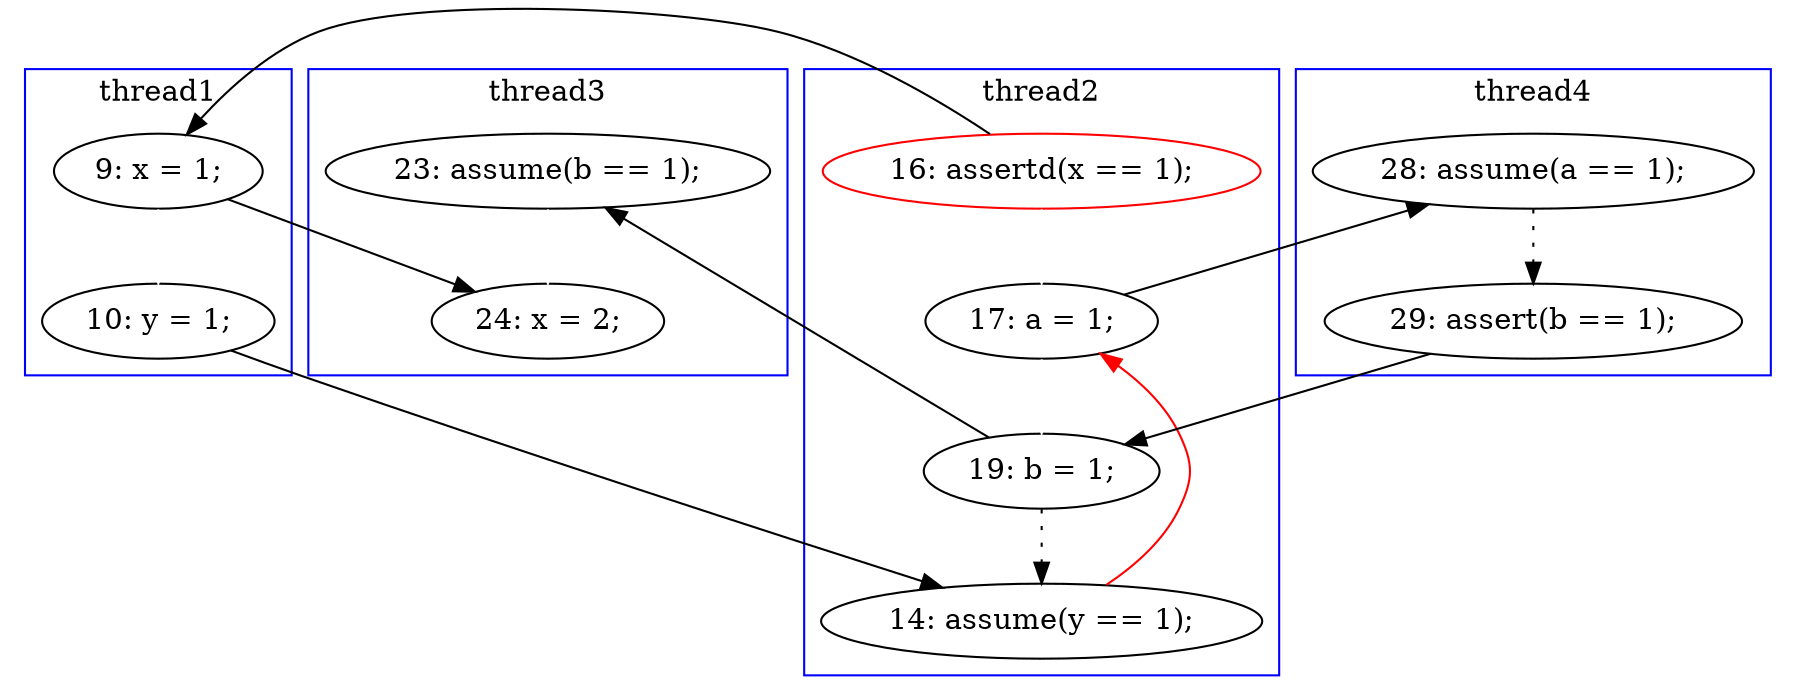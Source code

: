 digraph Counterexample {
	20 -> 29 [color = black, style = solid, constraint = false]
	13 -> 20 [color = white, style = solid]
	17 -> 30 [color = black, style = solid, constraint = false]
	19 -> 22 [color = black, style = solid, constraint = false]
	12 -> 17 [color = black, style = solid, constraint = false]
	17 -> 19 [color = white, style = solid]
	20 -> 22 [color = black, style = dotted]
	18 -> 20 [color = black, style = solid, constraint = false]
	16 -> 18 [color = black, style = dotted]
	22 -> 13 [color = red, style = solid, constraint = false]
	13 -> 16 [color = black, style = solid, constraint = false]
	29 -> 30 [color = white, style = solid]
	12 -> 13 [color = white, style = solid]
	subgraph cluster3 {
		label = thread3
		color = blue
		29  [label = "23: assume(b == 1);"]
		30  [label = "24: x = 2;"]
	}
	subgraph cluster1 {
		label = thread1
		color = blue
		19  [label = "10: y = 1;"]
		17  [label = "9: x = 1;"]
	}
	subgraph cluster2 {
		label = thread2
		color = blue
		20  [label = "19: b = 1;"]
		13  [label = "17: a = 1;"]
		12  [label = "16: assertd(x == 1);", color = red]
		22  [label = "14: assume(y == 1);"]
	}
	subgraph cluster4 {
		label = thread4
		color = blue
		18  [label = "29: assert(b == 1);"]
		16  [label = "28: assume(a == 1);"]
	}
}